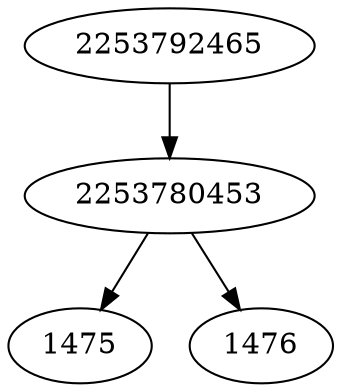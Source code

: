 strict digraph  {
2253792465;
1475;
1476;
2253780453;
2253792465 -> 2253780453;
2253780453 -> 1475;
2253780453 -> 1476;
}
